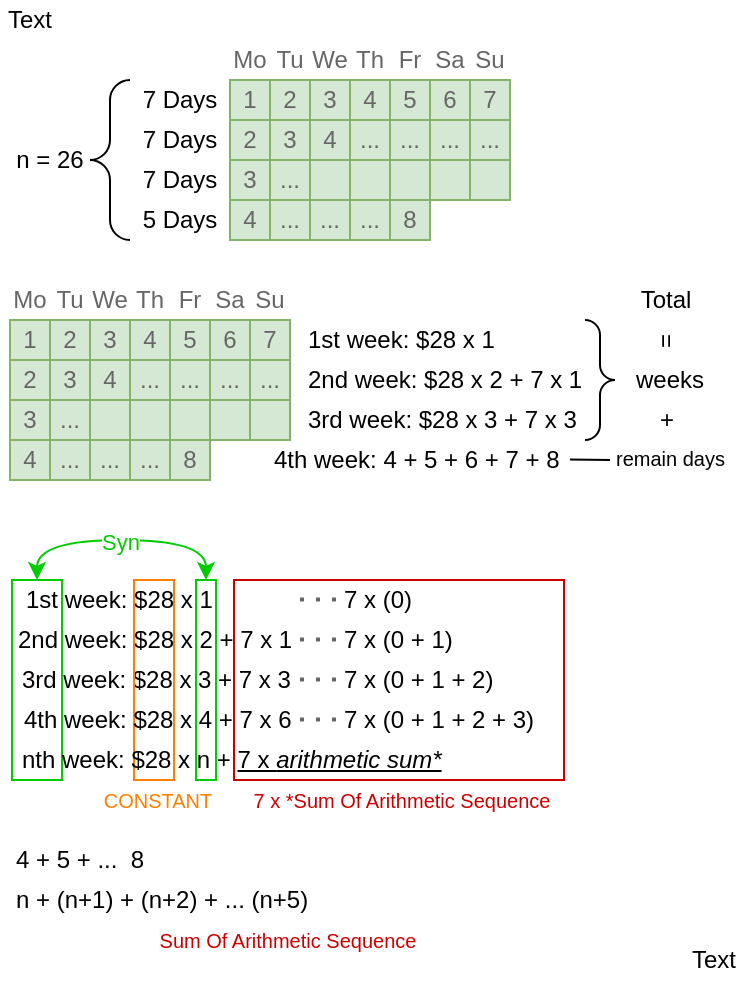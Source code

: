 <mxfile version="22.1.5" type="device">
  <diagram name="Page-1" id="mblZwV-JTzLVA2g6jxey">
    <mxGraphModel dx="637" dy="369" grid="1" gridSize="10" guides="1" tooltips="1" connect="1" arrows="1" fold="1" page="1" pageScale="1" pageWidth="850" pageHeight="1100" math="0" shadow="0">
      <root>
        <mxCell id="0" />
        <mxCell id="1" parent="0" />
        <mxCell id="SKo8-4BT1ToBEDV4E3_7-129" value="" style="rounded=0;whiteSpace=wrap;html=1;fillColor=none;align=left;fontColor=#000000;strokeColor=#CC0000;" vertex="1" parent="1">
          <mxGeometry x="472" y="650" width="165" height="100" as="geometry" />
        </mxCell>
        <mxCell id="SKo8-4BT1ToBEDV4E3_7-1" value="1" style="rounded=0;whiteSpace=wrap;html=1;fillColor=#d5e8d4;strokeColor=#82b366;fontColor=#666666;" vertex="1" parent="1">
          <mxGeometry x="470" y="400" width="20" height="20" as="geometry" />
        </mxCell>
        <mxCell id="SKo8-4BT1ToBEDV4E3_7-3" value="Mo" style="text;html=1;strokeColor=none;fillColor=none;align=center;verticalAlign=middle;whiteSpace=wrap;rounded=0;fontColor=#666666;" vertex="1" parent="1">
          <mxGeometry x="470" y="380" width="20" height="20" as="geometry" />
        </mxCell>
        <mxCell id="SKo8-4BT1ToBEDV4E3_7-4" value="2" style="rounded=0;whiteSpace=wrap;html=1;fillColor=#d5e8d4;strokeColor=#82b366;fontColor=#666666;" vertex="1" parent="1">
          <mxGeometry x="490" y="400" width="20" height="20" as="geometry" />
        </mxCell>
        <mxCell id="SKo8-4BT1ToBEDV4E3_7-5" value="Tu" style="text;html=1;strokeColor=none;fillColor=none;align=center;verticalAlign=middle;whiteSpace=wrap;rounded=0;fontColor=#666666;" vertex="1" parent="1">
          <mxGeometry x="490" y="380" width="20" height="20" as="geometry" />
        </mxCell>
        <mxCell id="SKo8-4BT1ToBEDV4E3_7-6" value="3" style="rounded=0;whiteSpace=wrap;html=1;fillColor=#d5e8d4;strokeColor=#82b366;fontColor=#666666;" vertex="1" parent="1">
          <mxGeometry x="510" y="400" width="20" height="20" as="geometry" />
        </mxCell>
        <mxCell id="SKo8-4BT1ToBEDV4E3_7-7" value="We" style="text;html=1;strokeColor=none;fillColor=none;align=center;verticalAlign=middle;whiteSpace=wrap;rounded=0;fontColor=#666666;" vertex="1" parent="1">
          <mxGeometry x="510" y="380" width="20" height="20" as="geometry" />
        </mxCell>
        <mxCell id="SKo8-4BT1ToBEDV4E3_7-8" value="4" style="rounded=0;whiteSpace=wrap;html=1;fillColor=#d5e8d4;strokeColor=#82b366;fontColor=#666666;" vertex="1" parent="1">
          <mxGeometry x="530" y="400" width="20" height="20" as="geometry" />
        </mxCell>
        <mxCell id="SKo8-4BT1ToBEDV4E3_7-9" value="Th" style="text;html=1;strokeColor=none;fillColor=none;align=center;verticalAlign=middle;whiteSpace=wrap;rounded=0;fontColor=#666666;" vertex="1" parent="1">
          <mxGeometry x="530" y="380" width="20" height="20" as="geometry" />
        </mxCell>
        <mxCell id="SKo8-4BT1ToBEDV4E3_7-10" value="5" style="rounded=0;whiteSpace=wrap;html=1;fillColor=#d5e8d4;strokeColor=#82b366;fontColor=#666666;" vertex="1" parent="1">
          <mxGeometry x="550" y="400" width="20" height="20" as="geometry" />
        </mxCell>
        <mxCell id="SKo8-4BT1ToBEDV4E3_7-11" value="Fr" style="text;html=1;strokeColor=none;fillColor=none;align=center;verticalAlign=middle;whiteSpace=wrap;rounded=0;fontColor=#666666;" vertex="1" parent="1">
          <mxGeometry x="550" y="380" width="20" height="20" as="geometry" />
        </mxCell>
        <mxCell id="SKo8-4BT1ToBEDV4E3_7-12" value="6" style="rounded=0;whiteSpace=wrap;html=1;fillColor=#d5e8d4;strokeColor=#82b366;fontColor=#666666;" vertex="1" parent="1">
          <mxGeometry x="570" y="400" width="20" height="20" as="geometry" />
        </mxCell>
        <mxCell id="SKo8-4BT1ToBEDV4E3_7-13" value="Sa" style="text;html=1;strokeColor=none;fillColor=none;align=center;verticalAlign=middle;whiteSpace=wrap;rounded=0;fontColor=#666666;" vertex="1" parent="1">
          <mxGeometry x="570" y="380" width="20" height="20" as="geometry" />
        </mxCell>
        <mxCell id="SKo8-4BT1ToBEDV4E3_7-14" value="7" style="rounded=0;whiteSpace=wrap;html=1;fillColor=#d5e8d4;strokeColor=#82b366;fontColor=#666666;" vertex="1" parent="1">
          <mxGeometry x="590" y="400" width="20" height="20" as="geometry" />
        </mxCell>
        <mxCell id="SKo8-4BT1ToBEDV4E3_7-15" value="Su" style="text;html=1;strokeColor=none;fillColor=none;align=center;verticalAlign=middle;whiteSpace=wrap;rounded=0;fontColor=#666666;" vertex="1" parent="1">
          <mxGeometry x="590" y="380" width="20" height="20" as="geometry" />
        </mxCell>
        <mxCell id="SKo8-4BT1ToBEDV4E3_7-16" value="n = 26" style="text;html=1;strokeColor=none;fillColor=none;align=center;verticalAlign=middle;whiteSpace=wrap;rounded=0;fontColor=#000000;" vertex="1" parent="1">
          <mxGeometry x="360" y="430" width="40" height="20" as="geometry" />
        </mxCell>
        <mxCell id="SKo8-4BT1ToBEDV4E3_7-17" value="2" style="rounded=0;whiteSpace=wrap;html=1;fillColor=#d5e8d4;strokeColor=#82b366;fontColor=#666666;" vertex="1" parent="1">
          <mxGeometry x="470" y="420" width="20" height="20" as="geometry" />
        </mxCell>
        <mxCell id="SKo8-4BT1ToBEDV4E3_7-18" value="3" style="rounded=0;whiteSpace=wrap;html=1;fillColor=#d5e8d4;strokeColor=#82b366;fontColor=#666666;" vertex="1" parent="1">
          <mxGeometry x="490" y="420" width="20" height="20" as="geometry" />
        </mxCell>
        <mxCell id="SKo8-4BT1ToBEDV4E3_7-19" value="4" style="rounded=0;whiteSpace=wrap;html=1;fillColor=#d5e8d4;strokeColor=#82b366;fontColor=#666666;" vertex="1" parent="1">
          <mxGeometry x="510" y="420" width="20" height="20" as="geometry" />
        </mxCell>
        <mxCell id="SKo8-4BT1ToBEDV4E3_7-20" value="..." style="rounded=0;whiteSpace=wrap;html=1;fillColor=#d5e8d4;strokeColor=#82b366;fontColor=#666666;" vertex="1" parent="1">
          <mxGeometry x="530" y="420" width="20" height="20" as="geometry" />
        </mxCell>
        <mxCell id="SKo8-4BT1ToBEDV4E3_7-21" value="..." style="rounded=0;whiteSpace=wrap;html=1;fillColor=#d5e8d4;strokeColor=#82b366;fontColor=#666666;" vertex="1" parent="1">
          <mxGeometry x="550" y="420" width="20" height="20" as="geometry" />
        </mxCell>
        <mxCell id="SKo8-4BT1ToBEDV4E3_7-22" value="..." style="rounded=0;whiteSpace=wrap;html=1;fillColor=#d5e8d4;strokeColor=#82b366;fontColor=#666666;" vertex="1" parent="1">
          <mxGeometry x="570" y="420" width="20" height="20" as="geometry" />
        </mxCell>
        <mxCell id="SKo8-4BT1ToBEDV4E3_7-23" value="..." style="rounded=0;whiteSpace=wrap;html=1;fillColor=#d5e8d4;strokeColor=#82b366;fontColor=#666666;" vertex="1" parent="1">
          <mxGeometry x="590" y="420" width="20" height="20" as="geometry" />
        </mxCell>
        <mxCell id="SKo8-4BT1ToBEDV4E3_7-24" value="3" style="rounded=0;whiteSpace=wrap;html=1;fillColor=#d5e8d4;strokeColor=#82b366;fontColor=#666666;" vertex="1" parent="1">
          <mxGeometry x="470" y="440" width="20" height="20" as="geometry" />
        </mxCell>
        <mxCell id="SKo8-4BT1ToBEDV4E3_7-25" value="..." style="rounded=0;whiteSpace=wrap;html=1;fillColor=#d5e8d4;strokeColor=#82b366;fontColor=#666666;" vertex="1" parent="1">
          <mxGeometry x="490" y="440" width="20" height="20" as="geometry" />
        </mxCell>
        <mxCell id="SKo8-4BT1ToBEDV4E3_7-26" value="" style="rounded=0;whiteSpace=wrap;html=1;fillColor=#d5e8d4;strokeColor=#82b366;fontColor=#666666;" vertex="1" parent="1">
          <mxGeometry x="510" y="440" width="20" height="20" as="geometry" />
        </mxCell>
        <mxCell id="SKo8-4BT1ToBEDV4E3_7-27" value="" style="rounded=0;whiteSpace=wrap;html=1;fillColor=#d5e8d4;strokeColor=#82b366;fontColor=#666666;" vertex="1" parent="1">
          <mxGeometry x="530" y="440" width="20" height="20" as="geometry" />
        </mxCell>
        <mxCell id="SKo8-4BT1ToBEDV4E3_7-28" value="" style="rounded=0;whiteSpace=wrap;html=1;fillColor=#d5e8d4;strokeColor=#82b366;fontColor=#666666;" vertex="1" parent="1">
          <mxGeometry x="550" y="440" width="20" height="20" as="geometry" />
        </mxCell>
        <mxCell id="SKo8-4BT1ToBEDV4E3_7-29" value="" style="rounded=0;whiteSpace=wrap;html=1;fillColor=#d5e8d4;strokeColor=#82b366;fontColor=#666666;" vertex="1" parent="1">
          <mxGeometry x="570" y="440" width="20" height="20" as="geometry" />
        </mxCell>
        <mxCell id="SKo8-4BT1ToBEDV4E3_7-30" value="" style="rounded=0;whiteSpace=wrap;html=1;fillColor=#d5e8d4;strokeColor=#82b366;fontColor=#666666;" vertex="1" parent="1">
          <mxGeometry x="590" y="440" width="20" height="20" as="geometry" />
        </mxCell>
        <mxCell id="SKo8-4BT1ToBEDV4E3_7-31" value="7 Days" style="text;html=1;strokeColor=none;fillColor=none;align=center;verticalAlign=middle;whiteSpace=wrap;rounded=0;fontColor=#000000;" vertex="1" parent="1">
          <mxGeometry x="420" y="400" width="50" height="20" as="geometry" />
        </mxCell>
        <mxCell id="SKo8-4BT1ToBEDV4E3_7-32" value="7 Days" style="text;html=1;strokeColor=none;fillColor=none;align=center;verticalAlign=middle;whiteSpace=wrap;rounded=0;fontColor=#000000;" vertex="1" parent="1">
          <mxGeometry x="420" y="420" width="50" height="20" as="geometry" />
        </mxCell>
        <mxCell id="SKo8-4BT1ToBEDV4E3_7-33" value="7 Days" style="text;html=1;strokeColor=none;fillColor=none;align=center;verticalAlign=middle;whiteSpace=wrap;rounded=0;fontColor=#000000;" vertex="1" parent="1">
          <mxGeometry x="420" y="440" width="50" height="20" as="geometry" />
        </mxCell>
        <mxCell id="SKo8-4BT1ToBEDV4E3_7-34" value="5 Days" style="text;html=1;strokeColor=none;fillColor=none;align=center;verticalAlign=middle;whiteSpace=wrap;rounded=0;fontColor=#000000;" vertex="1" parent="1">
          <mxGeometry x="420" y="460" width="50" height="20" as="geometry" />
        </mxCell>
        <mxCell id="SKo8-4BT1ToBEDV4E3_7-35" value="4" style="rounded=0;whiteSpace=wrap;html=1;fillColor=#d5e8d4;strokeColor=#82b366;fontColor=#666666;" vertex="1" parent="1">
          <mxGeometry x="470" y="460" width="20" height="20" as="geometry" />
        </mxCell>
        <mxCell id="SKo8-4BT1ToBEDV4E3_7-36" value="..." style="rounded=0;whiteSpace=wrap;html=1;fillColor=#d5e8d4;strokeColor=#82b366;fontColor=#666666;" vertex="1" parent="1">
          <mxGeometry x="490" y="460" width="20" height="20" as="geometry" />
        </mxCell>
        <mxCell id="SKo8-4BT1ToBEDV4E3_7-37" value="..." style="rounded=0;whiteSpace=wrap;html=1;fillColor=#d5e8d4;strokeColor=#82b366;fontColor=#666666;" vertex="1" parent="1">
          <mxGeometry x="510" y="460" width="20" height="20" as="geometry" />
        </mxCell>
        <mxCell id="SKo8-4BT1ToBEDV4E3_7-38" value="..." style="rounded=0;whiteSpace=wrap;html=1;fillColor=#d5e8d4;strokeColor=#82b366;fontColor=#666666;" vertex="1" parent="1">
          <mxGeometry x="530" y="460" width="20" height="20" as="geometry" />
        </mxCell>
        <mxCell id="SKo8-4BT1ToBEDV4E3_7-39" value="8" style="rounded=0;whiteSpace=wrap;html=1;fillColor=#d5e8d4;strokeColor=#82b366;fontColor=#666666;" vertex="1" parent="1">
          <mxGeometry x="550" y="460" width="20" height="20" as="geometry" />
        </mxCell>
        <mxCell id="SKo8-4BT1ToBEDV4E3_7-40" value="" style="labelPosition=right;align=left;strokeWidth=1;shape=mxgraph.mockup.markup.curlyBrace;html=1;shadow=0;dashed=0;strokeColor=#000000;direction=north;fontColor=#000000;fillColor=#f5f5f5;" vertex="1" parent="1">
          <mxGeometry x="400" y="400" width="20" height="80" as="geometry" />
        </mxCell>
        <mxCell id="SKo8-4BT1ToBEDV4E3_7-45" value="1" style="rounded=0;whiteSpace=wrap;html=1;fillColor=#d5e8d4;strokeColor=#82b366;fontColor=#666666;" vertex="1" parent="1">
          <mxGeometry x="360" y="520" width="20" height="20" as="geometry" />
        </mxCell>
        <mxCell id="SKo8-4BT1ToBEDV4E3_7-46" value="Mo" style="text;html=1;strokeColor=none;fillColor=none;align=center;verticalAlign=middle;whiteSpace=wrap;rounded=0;fontColor=#666666;" vertex="1" parent="1">
          <mxGeometry x="360" y="500" width="20" height="20" as="geometry" />
        </mxCell>
        <mxCell id="SKo8-4BT1ToBEDV4E3_7-47" value="2" style="rounded=0;whiteSpace=wrap;html=1;fillColor=#d5e8d4;strokeColor=#82b366;fontColor=#666666;" vertex="1" parent="1">
          <mxGeometry x="380" y="520" width="20" height="20" as="geometry" />
        </mxCell>
        <mxCell id="SKo8-4BT1ToBEDV4E3_7-48" value="Tu" style="text;html=1;strokeColor=none;fillColor=none;align=center;verticalAlign=middle;whiteSpace=wrap;rounded=0;fontColor=#666666;" vertex="1" parent="1">
          <mxGeometry x="380" y="500" width="20" height="20" as="geometry" />
        </mxCell>
        <mxCell id="SKo8-4BT1ToBEDV4E3_7-49" value="3" style="rounded=0;whiteSpace=wrap;html=1;fillColor=#d5e8d4;strokeColor=#82b366;fontColor=#666666;" vertex="1" parent="1">
          <mxGeometry x="400" y="520" width="20" height="20" as="geometry" />
        </mxCell>
        <mxCell id="SKo8-4BT1ToBEDV4E3_7-50" value="We" style="text;html=1;strokeColor=none;fillColor=none;align=center;verticalAlign=middle;whiteSpace=wrap;rounded=0;fontColor=#666666;" vertex="1" parent="1">
          <mxGeometry x="400" y="500" width="20" height="20" as="geometry" />
        </mxCell>
        <mxCell id="SKo8-4BT1ToBEDV4E3_7-51" value="4" style="rounded=0;whiteSpace=wrap;html=1;fillColor=#d5e8d4;strokeColor=#82b366;fontColor=#666666;" vertex="1" parent="1">
          <mxGeometry x="420" y="520" width="20" height="20" as="geometry" />
        </mxCell>
        <mxCell id="SKo8-4BT1ToBEDV4E3_7-52" value="Th" style="text;html=1;strokeColor=none;fillColor=none;align=center;verticalAlign=middle;whiteSpace=wrap;rounded=0;fontColor=#666666;" vertex="1" parent="1">
          <mxGeometry x="420" y="500" width="20" height="20" as="geometry" />
        </mxCell>
        <mxCell id="SKo8-4BT1ToBEDV4E3_7-53" value="5" style="rounded=0;whiteSpace=wrap;html=1;fillColor=#d5e8d4;strokeColor=#82b366;fontColor=#666666;" vertex="1" parent="1">
          <mxGeometry x="440" y="520" width="20" height="20" as="geometry" />
        </mxCell>
        <mxCell id="SKo8-4BT1ToBEDV4E3_7-54" value="Fr" style="text;html=1;strokeColor=none;fillColor=none;align=center;verticalAlign=middle;whiteSpace=wrap;rounded=0;fontColor=#666666;" vertex="1" parent="1">
          <mxGeometry x="440" y="500" width="20" height="20" as="geometry" />
        </mxCell>
        <mxCell id="SKo8-4BT1ToBEDV4E3_7-55" value="6" style="rounded=0;whiteSpace=wrap;html=1;fillColor=#d5e8d4;strokeColor=#82b366;fontColor=#666666;" vertex="1" parent="1">
          <mxGeometry x="460" y="520" width="20" height="20" as="geometry" />
        </mxCell>
        <mxCell id="SKo8-4BT1ToBEDV4E3_7-56" value="Sa" style="text;html=1;strokeColor=none;fillColor=none;align=center;verticalAlign=middle;whiteSpace=wrap;rounded=0;fontColor=#666666;" vertex="1" parent="1">
          <mxGeometry x="460" y="500" width="20" height="20" as="geometry" />
        </mxCell>
        <mxCell id="SKo8-4BT1ToBEDV4E3_7-57" value="7" style="rounded=0;whiteSpace=wrap;html=1;fillColor=#d5e8d4;strokeColor=#82b366;fontColor=#666666;" vertex="1" parent="1">
          <mxGeometry x="480" y="520" width="20" height="20" as="geometry" />
        </mxCell>
        <mxCell id="SKo8-4BT1ToBEDV4E3_7-58" value="Su" style="text;html=1;strokeColor=none;fillColor=none;align=center;verticalAlign=middle;whiteSpace=wrap;rounded=0;fontColor=#666666;" vertex="1" parent="1">
          <mxGeometry x="480" y="500" width="20" height="20" as="geometry" />
        </mxCell>
        <mxCell id="SKo8-4BT1ToBEDV4E3_7-60" value="2" style="rounded=0;whiteSpace=wrap;html=1;fillColor=#d5e8d4;strokeColor=#82b366;fontColor=#666666;" vertex="1" parent="1">
          <mxGeometry x="360" y="540" width="20" height="20" as="geometry" />
        </mxCell>
        <mxCell id="SKo8-4BT1ToBEDV4E3_7-61" value="3" style="rounded=0;whiteSpace=wrap;html=1;fillColor=#d5e8d4;strokeColor=#82b366;fontColor=#666666;" vertex="1" parent="1">
          <mxGeometry x="380" y="540" width="20" height="20" as="geometry" />
        </mxCell>
        <mxCell id="SKo8-4BT1ToBEDV4E3_7-62" value="4" style="rounded=0;whiteSpace=wrap;html=1;fillColor=#d5e8d4;strokeColor=#82b366;fontColor=#666666;" vertex="1" parent="1">
          <mxGeometry x="400" y="540" width="20" height="20" as="geometry" />
        </mxCell>
        <mxCell id="SKo8-4BT1ToBEDV4E3_7-63" value="..." style="rounded=0;whiteSpace=wrap;html=1;fillColor=#d5e8d4;strokeColor=#82b366;fontColor=#666666;" vertex="1" parent="1">
          <mxGeometry x="420" y="540" width="20" height="20" as="geometry" />
        </mxCell>
        <mxCell id="SKo8-4BT1ToBEDV4E3_7-64" value="..." style="rounded=0;whiteSpace=wrap;html=1;fillColor=#d5e8d4;strokeColor=#82b366;fontColor=#666666;" vertex="1" parent="1">
          <mxGeometry x="440" y="540" width="20" height="20" as="geometry" />
        </mxCell>
        <mxCell id="SKo8-4BT1ToBEDV4E3_7-65" value="..." style="rounded=0;whiteSpace=wrap;html=1;fillColor=#d5e8d4;strokeColor=#82b366;fontColor=#666666;" vertex="1" parent="1">
          <mxGeometry x="460" y="540" width="20" height="20" as="geometry" />
        </mxCell>
        <mxCell id="SKo8-4BT1ToBEDV4E3_7-66" value="..." style="rounded=0;whiteSpace=wrap;html=1;fillColor=#d5e8d4;strokeColor=#82b366;fontColor=#666666;" vertex="1" parent="1">
          <mxGeometry x="480" y="540" width="20" height="20" as="geometry" />
        </mxCell>
        <mxCell id="SKo8-4BT1ToBEDV4E3_7-67" value="3" style="rounded=0;whiteSpace=wrap;html=1;fillColor=#d5e8d4;strokeColor=#82b366;fontColor=#666666;" vertex="1" parent="1">
          <mxGeometry x="360" y="560" width="20" height="20" as="geometry" />
        </mxCell>
        <mxCell id="SKo8-4BT1ToBEDV4E3_7-68" value="..." style="rounded=0;whiteSpace=wrap;html=1;fillColor=#d5e8d4;strokeColor=#82b366;fontColor=#666666;" vertex="1" parent="1">
          <mxGeometry x="380" y="560" width="20" height="20" as="geometry" />
        </mxCell>
        <mxCell id="SKo8-4BT1ToBEDV4E3_7-69" value="" style="rounded=0;whiteSpace=wrap;html=1;fillColor=#d5e8d4;strokeColor=#82b366;fontColor=#666666;" vertex="1" parent="1">
          <mxGeometry x="400" y="560" width="20" height="20" as="geometry" />
        </mxCell>
        <mxCell id="SKo8-4BT1ToBEDV4E3_7-70" value="" style="rounded=0;whiteSpace=wrap;html=1;fillColor=#d5e8d4;strokeColor=#82b366;fontColor=#666666;" vertex="1" parent="1">
          <mxGeometry x="420" y="560" width="20" height="20" as="geometry" />
        </mxCell>
        <mxCell id="SKo8-4BT1ToBEDV4E3_7-71" value="" style="rounded=0;whiteSpace=wrap;html=1;fillColor=#d5e8d4;strokeColor=#82b366;fontColor=#666666;" vertex="1" parent="1">
          <mxGeometry x="440" y="560" width="20" height="20" as="geometry" />
        </mxCell>
        <mxCell id="SKo8-4BT1ToBEDV4E3_7-72" value="" style="rounded=0;whiteSpace=wrap;html=1;fillColor=#d5e8d4;strokeColor=#82b366;fontColor=#666666;" vertex="1" parent="1">
          <mxGeometry x="460" y="560" width="20" height="20" as="geometry" />
        </mxCell>
        <mxCell id="SKo8-4BT1ToBEDV4E3_7-73" value="" style="rounded=0;whiteSpace=wrap;html=1;fillColor=#d5e8d4;strokeColor=#82b366;fontColor=#000000;" vertex="1" parent="1">
          <mxGeometry x="480" y="560" width="20" height="20" as="geometry" />
        </mxCell>
        <mxCell id="SKo8-4BT1ToBEDV4E3_7-78" value="4" style="rounded=0;whiteSpace=wrap;html=1;fillColor=#d5e8d4;strokeColor=#82b366;fontColor=#666666;" vertex="1" parent="1">
          <mxGeometry x="360" y="580" width="20" height="20" as="geometry" />
        </mxCell>
        <mxCell id="SKo8-4BT1ToBEDV4E3_7-79" value="..." style="rounded=0;whiteSpace=wrap;html=1;fillColor=#d5e8d4;strokeColor=#82b366;fontColor=#666666;" vertex="1" parent="1">
          <mxGeometry x="380" y="580" width="20" height="20" as="geometry" />
        </mxCell>
        <mxCell id="SKo8-4BT1ToBEDV4E3_7-80" value="..." style="rounded=0;whiteSpace=wrap;html=1;fillColor=#d5e8d4;strokeColor=#82b366;fontColor=#666666;" vertex="1" parent="1">
          <mxGeometry x="400" y="580" width="20" height="20" as="geometry" />
        </mxCell>
        <mxCell id="SKo8-4BT1ToBEDV4E3_7-81" value="..." style="rounded=0;whiteSpace=wrap;html=1;fillColor=#d5e8d4;strokeColor=#82b366;fontColor=#666666;" vertex="1" parent="1">
          <mxGeometry x="420" y="580" width="20" height="20" as="geometry" />
        </mxCell>
        <mxCell id="SKo8-4BT1ToBEDV4E3_7-82" value="8" style="rounded=0;whiteSpace=wrap;html=1;fillColor=#d5e8d4;strokeColor=#82b366;fontColor=#666666;" vertex="1" parent="1">
          <mxGeometry x="440" y="580" width="20" height="20" as="geometry" />
        </mxCell>
        <mxCell id="SKo8-4BT1ToBEDV4E3_7-84" value="1st week: $28 x 1" style="text;html=1;strokeColor=none;fillColor=none;align=left;verticalAlign=middle;whiteSpace=wrap;rounded=0;fontColor=#000000;" vertex="1" parent="1">
          <mxGeometry x="506.5" y="520" width="145" height="20" as="geometry" />
        </mxCell>
        <mxCell id="SKo8-4BT1ToBEDV4E3_7-85" value="2nd week:&amp;nbsp;$28 x 2 + 7 x 1&amp;nbsp;" style="text;html=1;strokeColor=none;fillColor=none;align=left;verticalAlign=middle;whiteSpace=wrap;rounded=0;fontColor=#000000;" vertex="1" parent="1">
          <mxGeometry x="506.5" y="540" width="145" height="20" as="geometry" />
        </mxCell>
        <mxCell id="SKo8-4BT1ToBEDV4E3_7-86" value="3rd week:&amp;nbsp;$28 x 3 + 7 x 3" style="text;html=1;strokeColor=none;fillColor=none;align=left;verticalAlign=middle;whiteSpace=wrap;rounded=0;fontColor=#000000;" vertex="1" parent="1">
          <mxGeometry x="506.5" y="560" width="145" height="20" as="geometry" />
        </mxCell>
        <mxCell id="SKo8-4BT1ToBEDV4E3_7-87" value="4th week: 4 + 5 + 6 + 7 + 8&amp;nbsp;" style="text;html=1;strokeColor=none;fillColor=none;align=left;verticalAlign=middle;whiteSpace=wrap;rounded=0;fontColor=#000000;" vertex="1" parent="1">
          <mxGeometry x="490" y="580" width="160" height="20" as="geometry" />
        </mxCell>
        <mxCell id="SKo8-4BT1ToBEDV4E3_7-100" value="1st week: $28 x 1&amp;nbsp;&amp;nbsp;" style="text;html=1;strokeColor=none;fillColor=none;align=left;verticalAlign=middle;whiteSpace=wrap;rounded=0;fontColor=#000000;" vertex="1" parent="1">
          <mxGeometry x="365.5" y="650" width="145" height="20" as="geometry" />
        </mxCell>
        <mxCell id="SKo8-4BT1ToBEDV4E3_7-101" value="2nd week:&amp;nbsp;$28 x 2 + 7 x 1" style="text;html=1;strokeColor=none;fillColor=none;align=left;verticalAlign=middle;whiteSpace=wrap;rounded=0;fontColor=#000000;" vertex="1" parent="1">
          <mxGeometry x="361.5" y="670" width="145" height="20" as="geometry" />
        </mxCell>
        <mxCell id="SKo8-4BT1ToBEDV4E3_7-102" value="3rd week:&amp;nbsp;$28 x 3 + 7 x 3&amp;nbsp;" style="text;html=1;strokeColor=none;fillColor=none;align=left;verticalAlign=middle;whiteSpace=wrap;rounded=0;fontColor=#000000;" vertex="1" parent="1">
          <mxGeometry x="363.5" y="690" width="161.5" height="20" as="geometry" />
        </mxCell>
        <mxCell id="SKo8-4BT1ToBEDV4E3_7-104" value="" style="rounded=0;whiteSpace=wrap;html=1;fillColor=none;align=left;fontColor=#000000;strokeColor=#00CC00;" vertex="1" parent="1">
          <mxGeometry x="453" y="650" width="10" height="100" as="geometry" />
        </mxCell>
        <mxCell id="SKo8-4BT1ToBEDV4E3_7-105" value="" style="rounded=0;whiteSpace=wrap;html=1;fillColor=none;align=left;fontColor=#000000;strokeColor=#00CC00;" vertex="1" parent="1">
          <mxGeometry x="361" y="650" width="25" height="100" as="geometry" />
        </mxCell>
        <mxCell id="SKo8-4BT1ToBEDV4E3_7-106" value="" style="rounded=0;whiteSpace=wrap;html=1;fillColor=none;align=left;fontColor=#000000;strokeColor=#FF8000;" vertex="1" parent="1">
          <mxGeometry x="422" y="650" width="20" height="100" as="geometry" />
        </mxCell>
        <mxCell id="SKo8-4BT1ToBEDV4E3_7-107" value="nth week:&amp;nbsp;$28 x n + &lt;u&gt;7 x&amp;nbsp;&lt;i&gt;arithmetic sum*&lt;/i&gt;&lt;/u&gt;" style="text;html=1;strokeColor=none;fillColor=none;align=left;verticalAlign=middle;whiteSpace=wrap;rounded=0;fontColor=#000000;" vertex="1" parent="1">
          <mxGeometry x="364" y="730" width="223" height="20" as="geometry" />
        </mxCell>
        <mxCell id="SKo8-4BT1ToBEDV4E3_7-109" value="4th week:&amp;nbsp;$28 x 4 + 7 x 6&amp;nbsp;" style="text;html=1;strokeColor=none;fillColor=none;align=left;verticalAlign=middle;whiteSpace=wrap;rounded=0;fontColor=#000000;" vertex="1" parent="1">
          <mxGeometry x="364.5" y="710" width="174" height="20" as="geometry" />
        </mxCell>
        <mxCell id="SKo8-4BT1ToBEDV4E3_7-111" value="7 x (0)" style="text;html=1;strokeColor=none;fillColor=none;align=left;verticalAlign=middle;whiteSpace=wrap;rounded=0;fontColor=#000000;" vertex="1" parent="1">
          <mxGeometry x="525" y="650" width="40" height="20" as="geometry" />
        </mxCell>
        <mxCell id="SKo8-4BT1ToBEDV4E3_7-112" value="7 x (0 + 1)" style="text;html=1;strokeColor=none;fillColor=none;align=left;verticalAlign=middle;whiteSpace=wrap;rounded=0;fontColor=#000000;" vertex="1" parent="1">
          <mxGeometry x="525" y="670" width="60" height="20" as="geometry" />
        </mxCell>
        <mxCell id="SKo8-4BT1ToBEDV4E3_7-113" value="7 x (0 + 1 + 2)" style="text;html=1;strokeColor=none;fillColor=none;align=left;verticalAlign=middle;whiteSpace=wrap;rounded=0;fontColor=#000000;" vertex="1" parent="1">
          <mxGeometry x="525" y="690" width="90" height="20" as="geometry" />
        </mxCell>
        <mxCell id="SKo8-4BT1ToBEDV4E3_7-114" value="7 x (0 + 1 + 2 + 3)" style="text;html=1;strokeColor=none;fillColor=none;align=left;verticalAlign=middle;whiteSpace=wrap;rounded=0;fontColor=#000000;" vertex="1" parent="1">
          <mxGeometry x="525" y="710" width="120" height="20" as="geometry" />
        </mxCell>
        <mxCell id="SKo8-4BT1ToBEDV4E3_7-116" value="" style="labelPosition=right;align=left;strokeWidth=1;shape=mxgraph.mockup.markup.curlyBrace;html=1;shadow=0;dashed=0;strokeColor=#000000;direction=south;fontColor=#000000;fillColor=#f5f5f5;" vertex="1" parent="1">
          <mxGeometry x="645" y="520" width="20" height="60" as="geometry" />
        </mxCell>
        <mxCell id="SKo8-4BT1ToBEDV4E3_7-118" value="" style="endArrow=none;html=1;rounded=0;fillColor=#f5f5f5;strokeColor=#000000;fontColor=#000000;" edge="1" parent="1">
          <mxGeometry width="50" height="50" relative="1" as="geometry">
            <mxPoint x="660" y="590" as="sourcePoint" />
            <mxPoint x="640" y="589.8" as="targetPoint" />
          </mxGeometry>
        </mxCell>
        <mxCell id="SKo8-4BT1ToBEDV4E3_7-119" value="weeks" style="text;html=1;strokeColor=none;fillColor=none;align=left;verticalAlign=middle;whiteSpace=wrap;rounded=0;fontColor=#000000;" vertex="1" parent="1">
          <mxGeometry x="670.5" y="540" width="40" height="20" as="geometry" />
        </mxCell>
        <mxCell id="SKo8-4BT1ToBEDV4E3_7-120" value="&lt;font style=&quot;font-size: 10px;&quot;&gt;remain days&lt;/font&gt;" style="text;html=1;strokeColor=none;fillColor=none;align=left;verticalAlign=middle;whiteSpace=wrap;rounded=0;fontColor=#000000;" vertex="1" parent="1">
          <mxGeometry x="661" y="579" width="65" height="20" as="geometry" />
        </mxCell>
        <mxCell id="SKo8-4BT1ToBEDV4E3_7-121" value="=" style="text;html=1;strokeColor=none;fillColor=none;align=center;verticalAlign=middle;whiteSpace=wrap;rounded=0;fontColor=#000000;rotation=270;" vertex="1" parent="1">
          <mxGeometry x="680.5" y="521" width="15" height="20" as="geometry" />
        </mxCell>
        <mxCell id="SKo8-4BT1ToBEDV4E3_7-122" value="+" style="text;html=1;strokeColor=none;fillColor=none;align=center;verticalAlign=middle;whiteSpace=wrap;rounded=0;fontColor=#000000;" vertex="1" parent="1">
          <mxGeometry x="680.5" y="560" width="15" height="20" as="geometry" />
        </mxCell>
        <mxCell id="SKo8-4BT1ToBEDV4E3_7-123" value="Total" style="text;html=1;strokeColor=none;fillColor=none;align=center;verticalAlign=middle;whiteSpace=wrap;rounded=0;fontColor=#000000;" vertex="1" parent="1">
          <mxGeometry x="668" y="500" width="40" height="20" as="geometry" />
        </mxCell>
        <mxCell id="SKo8-4BT1ToBEDV4E3_7-128" value="&lt;font color=&quot;#cc0000&quot; style=&quot;font-size: 10px;&quot;&gt;7 x *Sum Of Arithmetic Sequence&lt;/font&gt;" style="text;html=1;strokeColor=none;fillColor=none;align=center;verticalAlign=middle;whiteSpace=wrap;rounded=0;" vertex="1" parent="1">
          <mxGeometry x="472" y="750" width="168" height="20" as="geometry" />
        </mxCell>
        <mxCell id="SKo8-4BT1ToBEDV4E3_7-130" value="" style="endArrow=none;dashed=1;html=1;dashPattern=1 3;strokeWidth=2;rounded=0;fontColor=#666666;strokeColor=#666666;" edge="1" parent="1">
          <mxGeometry width="50" height="50" relative="1" as="geometry">
            <mxPoint x="505" y="659.8" as="sourcePoint" />
            <mxPoint x="525" y="659.8" as="targetPoint" />
          </mxGeometry>
        </mxCell>
        <mxCell id="SKo8-4BT1ToBEDV4E3_7-131" value="" style="endArrow=none;dashed=1;html=1;dashPattern=1 3;strokeWidth=2;rounded=0;fontColor=#666666;strokeColor=#666666;" edge="1" parent="1">
          <mxGeometry width="50" height="50" relative="1" as="geometry">
            <mxPoint x="505" y="679.8" as="sourcePoint" />
            <mxPoint x="525" y="679.8" as="targetPoint" />
          </mxGeometry>
        </mxCell>
        <mxCell id="SKo8-4BT1ToBEDV4E3_7-132" value="" style="endArrow=none;dashed=1;html=1;dashPattern=1 3;strokeWidth=2;rounded=0;fontColor=#666666;strokeColor=#666666;" edge="1" parent="1">
          <mxGeometry width="50" height="50" relative="1" as="geometry">
            <mxPoint x="505" y="699.8" as="sourcePoint" />
            <mxPoint x="525" y="699.8" as="targetPoint" />
          </mxGeometry>
        </mxCell>
        <mxCell id="SKo8-4BT1ToBEDV4E3_7-133" value="" style="endArrow=none;dashed=1;html=1;dashPattern=1 3;strokeWidth=2;rounded=0;fontColor=#666666;strokeColor=#666666;" edge="1" parent="1">
          <mxGeometry width="50" height="50" relative="1" as="geometry">
            <mxPoint x="505" y="719.8" as="sourcePoint" />
            <mxPoint x="525" y="719.8" as="targetPoint" />
          </mxGeometry>
        </mxCell>
        <mxCell id="SKo8-4BT1ToBEDV4E3_7-134" value="&lt;font color=&quot;#ff8000&quot; style=&quot;font-size: 10px;&quot;&gt;CONSTANT&lt;/font&gt;" style="text;html=1;strokeColor=none;fillColor=none;align=center;verticalAlign=middle;whiteSpace=wrap;rounded=0;" vertex="1" parent="1">
          <mxGeometry x="404" y="750" width="60" height="20" as="geometry" />
        </mxCell>
        <mxCell id="SKo8-4BT1ToBEDV4E3_7-135" value="" style="endArrow=classic;startArrow=classic;html=1;rounded=0;exitX=0.5;exitY=0;exitDx=0;exitDy=0;entryX=0.5;entryY=0;entryDx=0;entryDy=0;edgeStyle=orthogonalEdgeStyle;curved=1;strokeColor=#00CC00;" edge="1" parent="1" source="SKo8-4BT1ToBEDV4E3_7-105" target="SKo8-4BT1ToBEDV4E3_7-104">
          <mxGeometry width="50" height="50" relative="1" as="geometry">
            <mxPoint x="460" y="720" as="sourcePoint" />
            <mxPoint x="460" y="630" as="targetPoint" />
            <Array as="points">
              <mxPoint x="374" y="630" />
              <mxPoint x="458" y="630" />
            </Array>
          </mxGeometry>
        </mxCell>
        <mxCell id="SKo8-4BT1ToBEDV4E3_7-136" value="&lt;font color=&quot;#00cc00&quot;&gt;Syn&lt;/font&gt;" style="edgeLabel;html=1;align=center;verticalAlign=middle;resizable=0;points=[];" vertex="1" connectable="0" parent="SKo8-4BT1ToBEDV4E3_7-135">
          <mxGeometry x="-0.009" y="-1" relative="1" as="geometry">
            <mxPoint as="offset" />
          </mxGeometry>
        </mxCell>
        <mxCell id="SKo8-4BT1ToBEDV4E3_7-142" value="4 + 5 + ...&amp;nbsp; 8&amp;nbsp;" style="text;html=1;strokeColor=none;fillColor=none;align=left;verticalAlign=middle;whiteSpace=wrap;rounded=0;fontColor=#000000;" vertex="1" parent="1">
          <mxGeometry x="361" y="780" width="98.5" height="20" as="geometry" />
        </mxCell>
        <mxCell id="SKo8-4BT1ToBEDV4E3_7-144" value="&lt;font color=&quot;#cc0000&quot; style=&quot;font-size: 10px;&quot;&gt;Sum Of Arithmetic Sequence&lt;/font&gt;" style="text;html=1;strokeColor=none;fillColor=none;align=center;verticalAlign=middle;whiteSpace=wrap;rounded=0;" vertex="1" parent="1">
          <mxGeometry x="429.5" y="820" width="138" height="20" as="geometry" />
        </mxCell>
        <mxCell id="SKo8-4BT1ToBEDV4E3_7-145" value="n + (n+1) + (n+2) + ... (n+5)&amp;nbsp;" style="text;html=1;strokeColor=none;fillColor=none;align=left;verticalAlign=middle;whiteSpace=wrap;rounded=0;fontColor=#000000;" vertex="1" parent="1">
          <mxGeometry x="361" y="800" width="158.5" height="20" as="geometry" />
        </mxCell>
        <mxCell id="SKo8-4BT1ToBEDV4E3_7-146" value="Text" style="text;html=1;strokeColor=none;fillColor=none;align=center;verticalAlign=middle;whiteSpace=wrap;rounded=0;" vertex="1" parent="1">
          <mxGeometry x="696.5" y="830" width="29.5" height="20" as="geometry" />
        </mxCell>
        <mxCell id="SKo8-4BT1ToBEDV4E3_7-147" value="Text" style="text;html=1;strokeColor=none;fillColor=none;align=center;verticalAlign=middle;whiteSpace=wrap;rounded=0;" vertex="1" parent="1">
          <mxGeometry x="355.25" y="360" width="29.5" height="20" as="geometry" />
        </mxCell>
      </root>
    </mxGraphModel>
  </diagram>
</mxfile>
